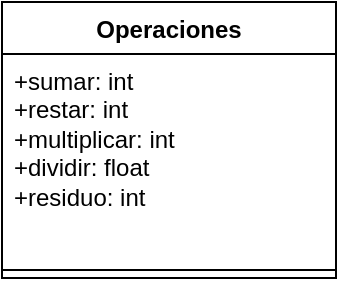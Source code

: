 <mxfile version="26.1.0">
  <diagram name="Página-1" id="GeaJu2_IJ7Lqz1tgRd5d">
    <mxGraphModel dx="2607" dy="1487" grid="1" gridSize="10" guides="1" tooltips="1" connect="1" arrows="1" fold="1" page="1" pageScale="1" pageWidth="827" pageHeight="1169" math="0" shadow="0">
      <root>
        <mxCell id="0" />
        <mxCell id="1" parent="0" />
        <mxCell id="P_1haTzePl7uuSZkx5ZN-1" value="Operaciones" style="swimlane;fontStyle=1;align=center;verticalAlign=top;childLayout=stackLayout;horizontal=1;startSize=26;horizontalStack=0;resizeParent=1;resizeParentMax=0;resizeLast=0;collapsible=1;marginBottom=0;whiteSpace=wrap;html=1;" vertex="1" parent="1">
          <mxGeometry x="333" y="515" width="167" height="138" as="geometry" />
        </mxCell>
        <mxCell id="P_1haTzePl7uuSZkx5ZN-2" value="&lt;div&gt;+sumar: &lt;span class=&quot;hljs-type&quot;&gt;int&lt;/span&gt;&amp;nbsp;&lt;br&gt;+restar: &lt;span class=&quot;hljs-type&quot;&gt;int&lt;/span&gt;&lt;/div&gt;&lt;div&gt;&lt;span style=&quot;background-color: transparent; color: light-dark(rgb(0, 0, 0), rgb(255, 255, 255));&quot;&gt;+multiplicar&lt;/span&gt;&lt;span style=&quot;background-color: transparent; color: light-dark(rgb(0, 0, 0), rgb(255, 255, 255));&quot;&gt;: &lt;/span&gt;&lt;span style=&quot;background-color: transparent; color: light-dark(rgb(0, 0, 0), rgb(255, 255, 255));&quot; class=&quot;hljs-type&quot;&gt;int&lt;/span&gt;&lt;span style=&quot;background-color: transparent; color: light-dark(rgb(0, 0, 0), rgb(255, 255, 255));&quot;&gt;&amp;nbsp;&lt;/span&gt;&lt;/div&gt;&lt;div&gt;+dividir: &lt;span class=&quot;hljs-type&quot;&gt;float&lt;/span&gt;&lt;/div&gt;&lt;div&gt;+residuo: &lt;span class=&quot;hljs-type&quot;&gt;int&lt;/span&gt;&amp;nbsp;&lt;/div&gt;&lt;div&gt;&lt;div&gt;&lt;br&gt;&lt;/div&gt;&lt;div&gt;&lt;br&gt;&lt;/div&gt;&lt;div&gt;&lt;br&gt;&lt;/div&gt;&lt;div&gt;&lt;br&gt;&lt;/div&gt;&lt;div&gt;&lt;br&gt;&lt;/div&gt;&lt;/div&gt;" style="text;strokeColor=none;fillColor=none;align=left;verticalAlign=top;spacingLeft=4;spacingRight=4;overflow=hidden;rotatable=0;points=[[0,0.5],[1,0.5]];portConstraint=eastwest;whiteSpace=wrap;html=1;" vertex="1" parent="P_1haTzePl7uuSZkx5ZN-1">
          <mxGeometry y="26" width="167" height="104" as="geometry" />
        </mxCell>
        <mxCell id="P_1haTzePl7uuSZkx5ZN-3" value="" style="line;strokeWidth=1;fillColor=none;align=left;verticalAlign=middle;spacingTop=-1;spacingLeft=3;spacingRight=3;rotatable=0;labelPosition=right;points=[];portConstraint=eastwest;strokeColor=inherit;" vertex="1" parent="P_1haTzePl7uuSZkx5ZN-1">
          <mxGeometry y="130" width="167" height="8" as="geometry" />
        </mxCell>
      </root>
    </mxGraphModel>
  </diagram>
</mxfile>
